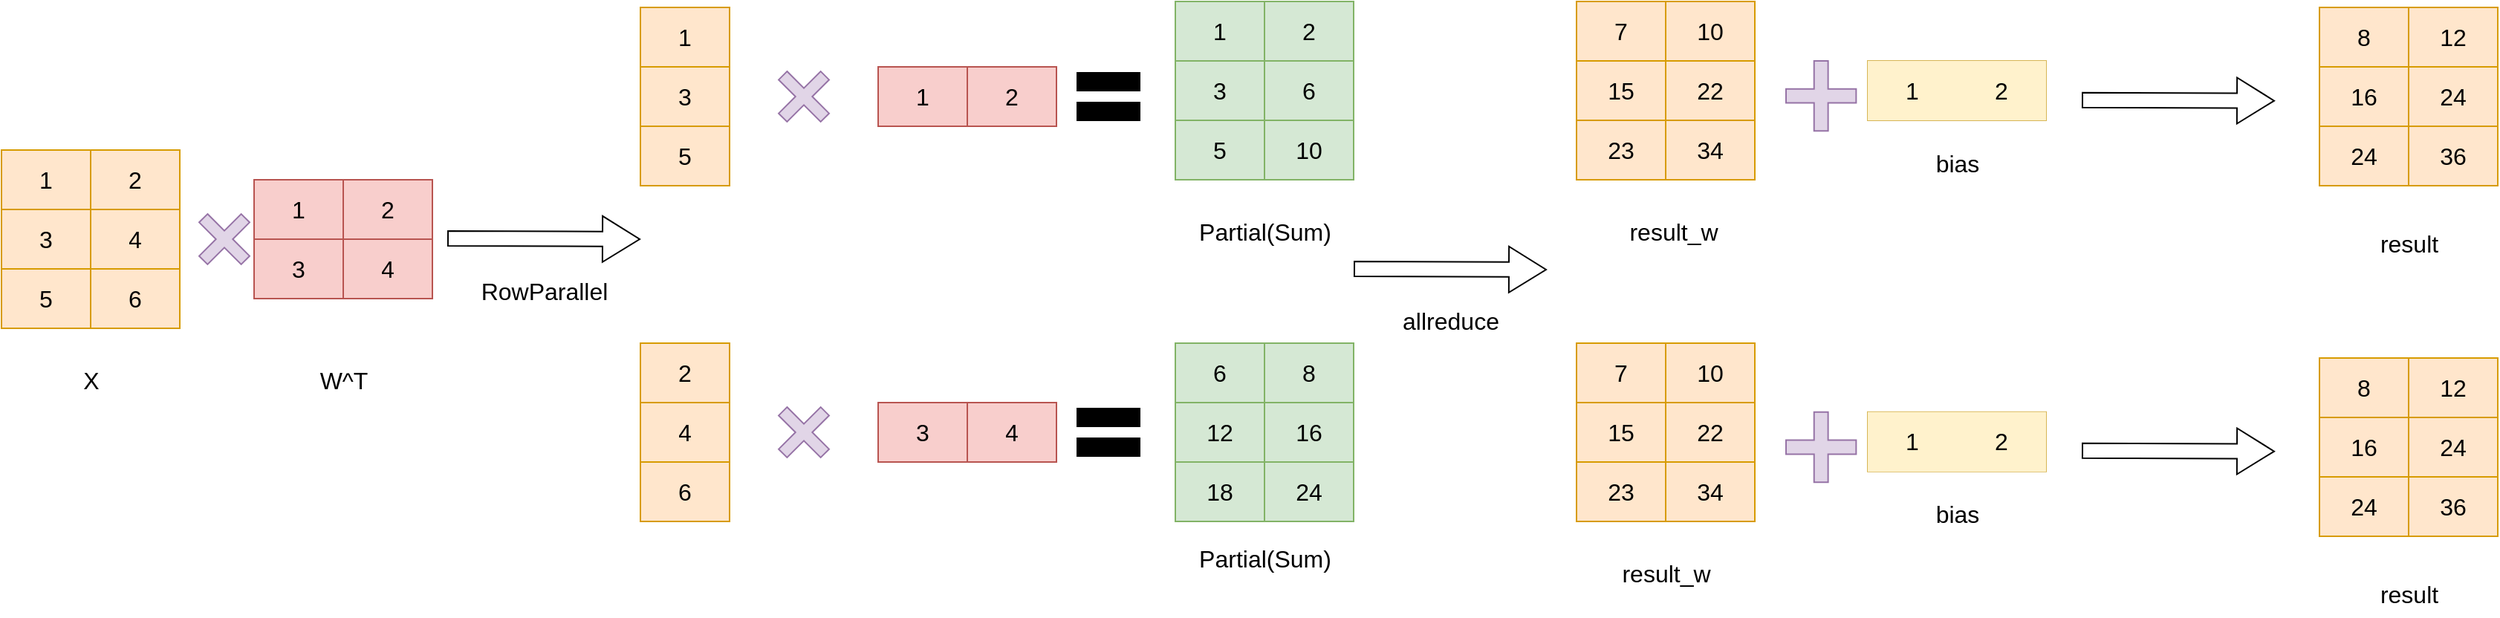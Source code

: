 <mxfile version="28.1.1">
  <diagram name="第 1 页" id="ElAiNFyT3u-cyWRHXG5E">
    <mxGraphModel dx="2297" dy="1146" grid="1" gridSize="10" guides="1" tooltips="1" connect="1" arrows="1" fold="1" page="1" pageScale="1" pageWidth="827" pageHeight="1169" math="0" shadow="0">
      <root>
        <mxCell id="0" />
        <mxCell id="1" parent="0" />
        <mxCell id="4KJ64ysC5pXMrbkSvm6_-1" value="" style="shape=table;startSize=0;container=1;collapsible=0;childLayout=tableLayout;fontSize=16;fillColor=#ffe6cc;strokeColor=#d79b00;" parent="1" vertex="1">
          <mxGeometry x="40" y="250" width="120" height="120" as="geometry" />
        </mxCell>
        <mxCell id="4KJ64ysC5pXMrbkSvm6_-2" value="" style="shape=tableRow;horizontal=0;startSize=0;swimlaneHead=0;swimlaneBody=0;strokeColor=inherit;top=0;left=0;bottom=0;right=0;collapsible=0;dropTarget=0;fillColor=none;points=[[0,0.5],[1,0.5]];portConstraint=eastwest;fontSize=16;" parent="4KJ64ysC5pXMrbkSvm6_-1" vertex="1">
          <mxGeometry width="120" height="40" as="geometry" />
        </mxCell>
        <mxCell id="4KJ64ysC5pXMrbkSvm6_-3" value="1" style="shape=partialRectangle;html=1;whiteSpace=wrap;connectable=0;strokeColor=inherit;overflow=hidden;fillColor=none;top=0;left=0;bottom=0;right=0;pointerEvents=1;fontSize=16;" parent="4KJ64ysC5pXMrbkSvm6_-2" vertex="1">
          <mxGeometry width="60" height="40" as="geometry">
            <mxRectangle width="60" height="40" as="alternateBounds" />
          </mxGeometry>
        </mxCell>
        <mxCell id="4KJ64ysC5pXMrbkSvm6_-4" value="2" style="shape=partialRectangle;html=1;whiteSpace=wrap;connectable=0;strokeColor=inherit;overflow=hidden;fillColor=none;top=0;left=0;bottom=0;right=0;pointerEvents=1;fontSize=16;" parent="4KJ64ysC5pXMrbkSvm6_-2" vertex="1">
          <mxGeometry x="60" width="60" height="40" as="geometry">
            <mxRectangle width="60" height="40" as="alternateBounds" />
          </mxGeometry>
        </mxCell>
        <mxCell id="4KJ64ysC5pXMrbkSvm6_-5" value="" style="shape=tableRow;horizontal=0;startSize=0;swimlaneHead=0;swimlaneBody=0;strokeColor=inherit;top=0;left=0;bottom=0;right=0;collapsible=0;dropTarget=0;fillColor=none;points=[[0,0.5],[1,0.5]];portConstraint=eastwest;fontSize=16;" parent="4KJ64ysC5pXMrbkSvm6_-1" vertex="1">
          <mxGeometry y="40" width="120" height="40" as="geometry" />
        </mxCell>
        <mxCell id="4KJ64ysC5pXMrbkSvm6_-6" value="3" style="shape=partialRectangle;html=1;whiteSpace=wrap;connectable=0;strokeColor=inherit;overflow=hidden;fillColor=none;top=0;left=0;bottom=0;right=0;pointerEvents=1;fontSize=16;" parent="4KJ64ysC5pXMrbkSvm6_-5" vertex="1">
          <mxGeometry width="60" height="40" as="geometry">
            <mxRectangle width="60" height="40" as="alternateBounds" />
          </mxGeometry>
        </mxCell>
        <mxCell id="4KJ64ysC5pXMrbkSvm6_-7" value="4" style="shape=partialRectangle;html=1;whiteSpace=wrap;connectable=0;strokeColor=inherit;overflow=hidden;fillColor=none;top=0;left=0;bottom=0;right=0;pointerEvents=1;fontSize=16;" parent="4KJ64ysC5pXMrbkSvm6_-5" vertex="1">
          <mxGeometry x="60" width="60" height="40" as="geometry">
            <mxRectangle width="60" height="40" as="alternateBounds" />
          </mxGeometry>
        </mxCell>
        <mxCell id="4KJ64ysC5pXMrbkSvm6_-8" value="" style="shape=tableRow;horizontal=0;startSize=0;swimlaneHead=0;swimlaneBody=0;strokeColor=inherit;top=0;left=0;bottom=0;right=0;collapsible=0;dropTarget=0;fillColor=none;points=[[0,0.5],[1,0.5]];portConstraint=eastwest;fontSize=16;" parent="4KJ64ysC5pXMrbkSvm6_-1" vertex="1">
          <mxGeometry y="80" width="120" height="40" as="geometry" />
        </mxCell>
        <mxCell id="4KJ64ysC5pXMrbkSvm6_-9" value="5" style="shape=partialRectangle;html=1;whiteSpace=wrap;connectable=0;strokeColor=inherit;overflow=hidden;fillColor=none;top=0;left=0;bottom=0;right=0;pointerEvents=1;fontSize=16;" parent="4KJ64ysC5pXMrbkSvm6_-8" vertex="1">
          <mxGeometry width="60" height="40" as="geometry">
            <mxRectangle width="60" height="40" as="alternateBounds" />
          </mxGeometry>
        </mxCell>
        <mxCell id="4KJ64ysC5pXMrbkSvm6_-10" value="6" style="shape=partialRectangle;html=1;whiteSpace=wrap;connectable=0;strokeColor=inherit;overflow=hidden;fillColor=none;top=0;left=0;bottom=0;right=0;pointerEvents=1;fontSize=16;" parent="4KJ64ysC5pXMrbkSvm6_-8" vertex="1">
          <mxGeometry x="60" width="60" height="40" as="geometry">
            <mxRectangle width="60" height="40" as="alternateBounds" />
          </mxGeometry>
        </mxCell>
        <mxCell id="4KJ64ysC5pXMrbkSvm6_-11" value="" style="shape=table;startSize=0;container=1;collapsible=0;childLayout=tableLayout;fontSize=16;fillColor=#f8cecc;strokeColor=#b85450;" parent="1" vertex="1">
          <mxGeometry x="210" y="270" width="120" height="80" as="geometry" />
        </mxCell>
        <mxCell id="4KJ64ysC5pXMrbkSvm6_-12" value="" style="shape=tableRow;horizontal=0;startSize=0;swimlaneHead=0;swimlaneBody=0;strokeColor=inherit;top=0;left=0;bottom=0;right=0;collapsible=0;dropTarget=0;fillColor=none;points=[[0,0.5],[1,0.5]];portConstraint=eastwest;fontSize=16;" parent="4KJ64ysC5pXMrbkSvm6_-11" vertex="1">
          <mxGeometry width="120" height="40" as="geometry" />
        </mxCell>
        <mxCell id="4KJ64ysC5pXMrbkSvm6_-13" value="1" style="shape=partialRectangle;html=1;whiteSpace=wrap;connectable=0;strokeColor=inherit;overflow=hidden;fillColor=none;top=0;left=0;bottom=0;right=0;pointerEvents=1;fontSize=16;" parent="4KJ64ysC5pXMrbkSvm6_-12" vertex="1">
          <mxGeometry width="60" height="40" as="geometry">
            <mxRectangle width="60" height="40" as="alternateBounds" />
          </mxGeometry>
        </mxCell>
        <mxCell id="4KJ64ysC5pXMrbkSvm6_-14" value="2" style="shape=partialRectangle;html=1;whiteSpace=wrap;connectable=0;strokeColor=inherit;overflow=hidden;fillColor=none;top=0;left=0;bottom=0;right=0;pointerEvents=1;fontSize=16;" parent="4KJ64ysC5pXMrbkSvm6_-12" vertex="1">
          <mxGeometry x="60" width="60" height="40" as="geometry">
            <mxRectangle width="60" height="40" as="alternateBounds" />
          </mxGeometry>
        </mxCell>
        <mxCell id="4KJ64ysC5pXMrbkSvm6_-15" value="" style="shape=tableRow;horizontal=0;startSize=0;swimlaneHead=0;swimlaneBody=0;strokeColor=inherit;top=0;left=0;bottom=0;right=0;collapsible=0;dropTarget=0;fillColor=none;points=[[0,0.5],[1,0.5]];portConstraint=eastwest;fontSize=16;" parent="4KJ64ysC5pXMrbkSvm6_-11" vertex="1">
          <mxGeometry y="40" width="120" height="40" as="geometry" />
        </mxCell>
        <mxCell id="4KJ64ysC5pXMrbkSvm6_-16" value="3" style="shape=partialRectangle;html=1;whiteSpace=wrap;connectable=0;strokeColor=inherit;overflow=hidden;fillColor=none;top=0;left=0;bottom=0;right=0;pointerEvents=1;fontSize=16;" parent="4KJ64ysC5pXMrbkSvm6_-15" vertex="1">
          <mxGeometry width="60" height="40" as="geometry">
            <mxRectangle width="60" height="40" as="alternateBounds" />
          </mxGeometry>
        </mxCell>
        <mxCell id="4KJ64ysC5pXMrbkSvm6_-17" value="4" style="shape=partialRectangle;html=1;whiteSpace=wrap;connectable=0;strokeColor=inherit;overflow=hidden;fillColor=none;top=0;left=0;bottom=0;right=0;pointerEvents=1;fontSize=16;" parent="4KJ64ysC5pXMrbkSvm6_-15" vertex="1">
          <mxGeometry x="60" width="60" height="40" as="geometry">
            <mxRectangle width="60" height="40" as="alternateBounds" />
          </mxGeometry>
        </mxCell>
        <mxCell id="4KJ64ysC5pXMrbkSvm6_-18" value="X" style="text;html=1;align=center;verticalAlign=middle;resizable=0;points=[];autosize=1;strokeColor=none;fillColor=none;fontSize=16;" parent="1" vertex="1">
          <mxGeometry x="85" y="390" width="30" height="30" as="geometry" />
        </mxCell>
        <mxCell id="4KJ64ysC5pXMrbkSvm6_-19" value="W^T" style="text;html=1;align=center;verticalAlign=middle;resizable=0;points=[];autosize=1;strokeColor=none;fillColor=none;fontSize=16;" parent="1" vertex="1">
          <mxGeometry x="240" y="390" width="60" height="30" as="geometry" />
        </mxCell>
        <mxCell id="4KJ64ysC5pXMrbkSvm6_-20" value="" style="shape=flexArrow;endArrow=classic;html=1;rounded=0;fontSize=12;startSize=8;endSize=8;curved=1;" parent="1" edge="1">
          <mxGeometry width="50" height="50" relative="1" as="geometry">
            <mxPoint x="340" y="309.5" as="sourcePoint" />
            <mxPoint x="470" y="310" as="targetPoint" />
          </mxGeometry>
        </mxCell>
        <mxCell id="4KJ64ysC5pXMrbkSvm6_-21" value="RowParallel" style="text;html=1;align=center;verticalAlign=middle;resizable=0;points=[];autosize=1;strokeColor=none;fillColor=none;fontSize=16;" parent="1" vertex="1">
          <mxGeometry x="350" y="330" width="110" height="30" as="geometry" />
        </mxCell>
        <mxCell id="4KJ64ysC5pXMrbkSvm6_-22" value="" style="shape=table;startSize=0;container=1;collapsible=0;childLayout=tableLayout;fontSize=16;fillColor=#ffe6cc;strokeColor=#d79b00;" parent="1" vertex="1">
          <mxGeometry x="470" y="154" width="60" height="120" as="geometry" />
        </mxCell>
        <mxCell id="4KJ64ysC5pXMrbkSvm6_-23" value="" style="shape=tableRow;horizontal=0;startSize=0;swimlaneHead=0;swimlaneBody=0;strokeColor=inherit;top=0;left=0;bottom=0;right=0;collapsible=0;dropTarget=0;fillColor=none;points=[[0,0.5],[1,0.5]];portConstraint=eastwest;fontSize=16;" parent="4KJ64ysC5pXMrbkSvm6_-22" vertex="1">
          <mxGeometry width="60" height="40" as="geometry" />
        </mxCell>
        <mxCell id="4KJ64ysC5pXMrbkSvm6_-24" value="1" style="shape=partialRectangle;html=1;whiteSpace=wrap;connectable=0;strokeColor=inherit;overflow=hidden;fillColor=none;top=0;left=0;bottom=0;right=0;pointerEvents=1;fontSize=16;" parent="4KJ64ysC5pXMrbkSvm6_-23" vertex="1">
          <mxGeometry width="60" height="40" as="geometry">
            <mxRectangle width="60" height="40" as="alternateBounds" />
          </mxGeometry>
        </mxCell>
        <mxCell id="4KJ64ysC5pXMrbkSvm6_-25" value="" style="shape=tableRow;horizontal=0;startSize=0;swimlaneHead=0;swimlaneBody=0;strokeColor=inherit;top=0;left=0;bottom=0;right=0;collapsible=0;dropTarget=0;fillColor=none;points=[[0,0.5],[1,0.5]];portConstraint=eastwest;fontSize=16;" parent="4KJ64ysC5pXMrbkSvm6_-22" vertex="1">
          <mxGeometry y="40" width="60" height="40" as="geometry" />
        </mxCell>
        <mxCell id="4KJ64ysC5pXMrbkSvm6_-26" value="3" style="shape=partialRectangle;html=1;whiteSpace=wrap;connectable=0;strokeColor=inherit;overflow=hidden;fillColor=none;top=0;left=0;bottom=0;right=0;pointerEvents=1;fontSize=16;" parent="4KJ64ysC5pXMrbkSvm6_-25" vertex="1">
          <mxGeometry width="60" height="40" as="geometry">
            <mxRectangle width="60" height="40" as="alternateBounds" />
          </mxGeometry>
        </mxCell>
        <mxCell id="4KJ64ysC5pXMrbkSvm6_-27" value="" style="shape=tableRow;horizontal=0;startSize=0;swimlaneHead=0;swimlaneBody=0;strokeColor=inherit;top=0;left=0;bottom=0;right=0;collapsible=0;dropTarget=0;fillColor=none;points=[[0,0.5],[1,0.5]];portConstraint=eastwest;fontSize=16;" parent="4KJ64ysC5pXMrbkSvm6_-22" vertex="1">
          <mxGeometry y="80" width="60" height="40" as="geometry" />
        </mxCell>
        <mxCell id="4KJ64ysC5pXMrbkSvm6_-28" value="5" style="shape=partialRectangle;html=1;whiteSpace=wrap;connectable=0;strokeColor=inherit;overflow=hidden;fillColor=none;top=0;left=0;bottom=0;right=0;pointerEvents=1;fontSize=16;" parent="4KJ64ysC5pXMrbkSvm6_-27" vertex="1">
          <mxGeometry width="60" height="40" as="geometry">
            <mxRectangle width="60" height="40" as="alternateBounds" />
          </mxGeometry>
        </mxCell>
        <mxCell id="4KJ64ysC5pXMrbkSvm6_-29" value="" style="shape=cross;whiteSpace=wrap;html=1;rotation=45;fillColor=#e1d5e7;strokeColor=#9673a6;" parent="1" vertex="1">
          <mxGeometry x="170" y="290" width="40" height="40" as="geometry" />
        </mxCell>
        <mxCell id="4KJ64ysC5pXMrbkSvm6_-30" value="" style="shape=cross;whiteSpace=wrap;html=1;rotation=45;fillColor=#e1d5e7;strokeColor=#9673a6;" parent="1" vertex="1">
          <mxGeometry x="560.004" y="194.004" width="40" height="40" as="geometry" />
        </mxCell>
        <mxCell id="4KJ64ysC5pXMrbkSvm6_-31" value="" style="shape=cross;whiteSpace=wrap;html=1;rotation=45;fillColor=#e1d5e7;strokeColor=#9673a6;" parent="1" vertex="1">
          <mxGeometry x="560.004" y="420.004" width="40" height="40" as="geometry" />
        </mxCell>
        <mxCell id="4KJ64ysC5pXMrbkSvm6_-32" value="" style="shape=table;startSize=0;container=1;collapsible=0;childLayout=tableLayout;fontSize=16;fillColor=#ffe6cc;strokeColor=#d79b00;" parent="1" vertex="1">
          <mxGeometry x="470" y="380" width="60" height="120" as="geometry" />
        </mxCell>
        <mxCell id="4KJ64ysC5pXMrbkSvm6_-33" value="" style="shape=tableRow;horizontal=0;startSize=0;swimlaneHead=0;swimlaneBody=0;strokeColor=inherit;top=0;left=0;bottom=0;right=0;collapsible=0;dropTarget=0;fillColor=none;points=[[0,0.5],[1,0.5]];portConstraint=eastwest;fontSize=16;" parent="4KJ64ysC5pXMrbkSvm6_-32" vertex="1">
          <mxGeometry width="60" height="40" as="geometry" />
        </mxCell>
        <mxCell id="4KJ64ysC5pXMrbkSvm6_-34" value="2" style="shape=partialRectangle;html=1;whiteSpace=wrap;connectable=0;strokeColor=inherit;overflow=hidden;fillColor=none;top=0;left=0;bottom=0;right=0;pointerEvents=1;fontSize=16;" parent="4KJ64ysC5pXMrbkSvm6_-33" vertex="1">
          <mxGeometry width="60" height="40" as="geometry">
            <mxRectangle width="60" height="40" as="alternateBounds" />
          </mxGeometry>
        </mxCell>
        <mxCell id="4KJ64ysC5pXMrbkSvm6_-35" value="" style="shape=tableRow;horizontal=0;startSize=0;swimlaneHead=0;swimlaneBody=0;strokeColor=inherit;top=0;left=0;bottom=0;right=0;collapsible=0;dropTarget=0;fillColor=none;points=[[0,0.5],[1,0.5]];portConstraint=eastwest;fontSize=16;" parent="4KJ64ysC5pXMrbkSvm6_-32" vertex="1">
          <mxGeometry y="40" width="60" height="40" as="geometry" />
        </mxCell>
        <mxCell id="4KJ64ysC5pXMrbkSvm6_-36" value="4" style="shape=partialRectangle;html=1;whiteSpace=wrap;connectable=0;strokeColor=inherit;overflow=hidden;fillColor=none;top=0;left=0;bottom=0;right=0;pointerEvents=1;fontSize=16;" parent="4KJ64ysC5pXMrbkSvm6_-35" vertex="1">
          <mxGeometry width="60" height="40" as="geometry">
            <mxRectangle width="60" height="40" as="alternateBounds" />
          </mxGeometry>
        </mxCell>
        <mxCell id="4KJ64ysC5pXMrbkSvm6_-37" value="" style="shape=tableRow;horizontal=0;startSize=0;swimlaneHead=0;swimlaneBody=0;strokeColor=inherit;top=0;left=0;bottom=0;right=0;collapsible=0;dropTarget=0;fillColor=none;points=[[0,0.5],[1,0.5]];portConstraint=eastwest;fontSize=16;" parent="4KJ64ysC5pXMrbkSvm6_-32" vertex="1">
          <mxGeometry y="80" width="60" height="40" as="geometry" />
        </mxCell>
        <mxCell id="4KJ64ysC5pXMrbkSvm6_-38" value="6" style="shape=partialRectangle;html=1;whiteSpace=wrap;connectable=0;strokeColor=inherit;overflow=hidden;fillColor=none;top=0;left=0;bottom=0;right=0;pointerEvents=1;fontSize=16;" parent="4KJ64ysC5pXMrbkSvm6_-37" vertex="1">
          <mxGeometry width="60" height="40" as="geometry">
            <mxRectangle width="60" height="40" as="alternateBounds" />
          </mxGeometry>
        </mxCell>
        <mxCell id="4KJ64ysC5pXMrbkSvm6_-39" value="" style="shape=partialRectangle;whiteSpace=wrap;html=1;left=0;right=0;fillColor=none;strokeWidth=13;" parent="1" vertex="1">
          <mxGeometry x="770" y="204" width="30" height="20" as="geometry" />
        </mxCell>
        <mxCell id="4KJ64ysC5pXMrbkSvm6_-40" value="" style="shape=partialRectangle;whiteSpace=wrap;html=1;left=0;right=0;fillColor=none;strokeWidth=13;" parent="1" vertex="1">
          <mxGeometry x="770" y="430" width="30" height="20" as="geometry" />
        </mxCell>
        <mxCell id="4KJ64ysC5pXMrbkSvm6_-41" value="" style="shape=table;startSize=0;container=1;collapsible=0;childLayout=tableLayout;fontSize=16;fillColor=#d5e8d4;strokeColor=#82b366;" parent="1" vertex="1">
          <mxGeometry x="830" y="150" width="120" height="120" as="geometry" />
        </mxCell>
        <mxCell id="4KJ64ysC5pXMrbkSvm6_-42" value="" style="shape=tableRow;horizontal=0;startSize=0;swimlaneHead=0;swimlaneBody=0;strokeColor=inherit;top=0;left=0;bottom=0;right=0;collapsible=0;dropTarget=0;fillColor=none;points=[[0,0.5],[1,0.5]];portConstraint=eastwest;fontSize=16;" parent="4KJ64ysC5pXMrbkSvm6_-41" vertex="1">
          <mxGeometry width="120" height="40" as="geometry" />
        </mxCell>
        <mxCell id="4KJ64ysC5pXMrbkSvm6_-43" value="1" style="shape=partialRectangle;html=1;whiteSpace=wrap;connectable=0;strokeColor=inherit;overflow=hidden;fillColor=none;top=0;left=0;bottom=0;right=0;pointerEvents=1;fontSize=16;" parent="4KJ64ysC5pXMrbkSvm6_-42" vertex="1">
          <mxGeometry width="60" height="40" as="geometry">
            <mxRectangle width="60" height="40" as="alternateBounds" />
          </mxGeometry>
        </mxCell>
        <mxCell id="4KJ64ysC5pXMrbkSvm6_-44" value="2" style="shape=partialRectangle;html=1;whiteSpace=wrap;connectable=0;strokeColor=inherit;overflow=hidden;fillColor=none;top=0;left=0;bottom=0;right=0;pointerEvents=1;fontSize=16;" parent="4KJ64ysC5pXMrbkSvm6_-42" vertex="1">
          <mxGeometry x="60" width="60" height="40" as="geometry">
            <mxRectangle width="60" height="40" as="alternateBounds" />
          </mxGeometry>
        </mxCell>
        <mxCell id="4KJ64ysC5pXMrbkSvm6_-45" value="" style="shape=tableRow;horizontal=0;startSize=0;swimlaneHead=0;swimlaneBody=0;strokeColor=inherit;top=0;left=0;bottom=0;right=0;collapsible=0;dropTarget=0;fillColor=none;points=[[0,0.5],[1,0.5]];portConstraint=eastwest;fontSize=16;" parent="4KJ64ysC5pXMrbkSvm6_-41" vertex="1">
          <mxGeometry y="40" width="120" height="40" as="geometry" />
        </mxCell>
        <mxCell id="4KJ64ysC5pXMrbkSvm6_-46" value="3" style="shape=partialRectangle;html=1;whiteSpace=wrap;connectable=0;strokeColor=inherit;overflow=hidden;fillColor=none;top=0;left=0;bottom=0;right=0;pointerEvents=1;fontSize=16;" parent="4KJ64ysC5pXMrbkSvm6_-45" vertex="1">
          <mxGeometry width="60" height="40" as="geometry">
            <mxRectangle width="60" height="40" as="alternateBounds" />
          </mxGeometry>
        </mxCell>
        <mxCell id="4KJ64ysC5pXMrbkSvm6_-47" value="6" style="shape=partialRectangle;html=1;whiteSpace=wrap;connectable=0;strokeColor=inherit;overflow=hidden;fillColor=none;top=0;left=0;bottom=0;right=0;pointerEvents=1;fontSize=16;" parent="4KJ64ysC5pXMrbkSvm6_-45" vertex="1">
          <mxGeometry x="60" width="60" height="40" as="geometry">
            <mxRectangle width="60" height="40" as="alternateBounds" />
          </mxGeometry>
        </mxCell>
        <mxCell id="4KJ64ysC5pXMrbkSvm6_-48" value="" style="shape=tableRow;horizontal=0;startSize=0;swimlaneHead=0;swimlaneBody=0;strokeColor=inherit;top=0;left=0;bottom=0;right=0;collapsible=0;dropTarget=0;fillColor=none;points=[[0,0.5],[1,0.5]];portConstraint=eastwest;fontSize=16;" parent="4KJ64ysC5pXMrbkSvm6_-41" vertex="1">
          <mxGeometry y="80" width="120" height="40" as="geometry" />
        </mxCell>
        <mxCell id="4KJ64ysC5pXMrbkSvm6_-49" value="5" style="shape=partialRectangle;html=1;whiteSpace=wrap;connectable=0;strokeColor=inherit;overflow=hidden;fillColor=none;top=0;left=0;bottom=0;right=0;pointerEvents=1;fontSize=16;" parent="4KJ64ysC5pXMrbkSvm6_-48" vertex="1">
          <mxGeometry width="60" height="40" as="geometry">
            <mxRectangle width="60" height="40" as="alternateBounds" />
          </mxGeometry>
        </mxCell>
        <mxCell id="4KJ64ysC5pXMrbkSvm6_-50" value="10" style="shape=partialRectangle;html=1;whiteSpace=wrap;connectable=0;strokeColor=inherit;overflow=hidden;fillColor=none;top=0;left=0;bottom=0;right=0;pointerEvents=1;fontSize=16;" parent="4KJ64ysC5pXMrbkSvm6_-48" vertex="1">
          <mxGeometry x="60" width="60" height="40" as="geometry">
            <mxRectangle width="60" height="40" as="alternateBounds" />
          </mxGeometry>
        </mxCell>
        <mxCell id="4KJ64ysC5pXMrbkSvm6_-51" value="" style="shape=table;startSize=0;container=1;collapsible=0;childLayout=tableLayout;fontSize=16;fillColor=#d5e8d4;strokeColor=#82b366;" parent="1" vertex="1">
          <mxGeometry x="830" y="380" width="120" height="120" as="geometry" />
        </mxCell>
        <mxCell id="4KJ64ysC5pXMrbkSvm6_-52" value="" style="shape=tableRow;horizontal=0;startSize=0;swimlaneHead=0;swimlaneBody=0;strokeColor=inherit;top=0;left=0;bottom=0;right=0;collapsible=0;dropTarget=0;fillColor=none;points=[[0,0.5],[1,0.5]];portConstraint=eastwest;fontSize=16;" parent="4KJ64ysC5pXMrbkSvm6_-51" vertex="1">
          <mxGeometry width="120" height="40" as="geometry" />
        </mxCell>
        <mxCell id="4KJ64ysC5pXMrbkSvm6_-53" value="6" style="shape=partialRectangle;html=1;whiteSpace=wrap;connectable=0;strokeColor=inherit;overflow=hidden;fillColor=none;top=0;left=0;bottom=0;right=0;pointerEvents=1;fontSize=16;" parent="4KJ64ysC5pXMrbkSvm6_-52" vertex="1">
          <mxGeometry width="60" height="40" as="geometry">
            <mxRectangle width="60" height="40" as="alternateBounds" />
          </mxGeometry>
        </mxCell>
        <mxCell id="4KJ64ysC5pXMrbkSvm6_-54" value="8" style="shape=partialRectangle;html=1;whiteSpace=wrap;connectable=0;strokeColor=inherit;overflow=hidden;fillColor=none;top=0;left=0;bottom=0;right=0;pointerEvents=1;fontSize=16;" parent="4KJ64ysC5pXMrbkSvm6_-52" vertex="1">
          <mxGeometry x="60" width="60" height="40" as="geometry">
            <mxRectangle width="60" height="40" as="alternateBounds" />
          </mxGeometry>
        </mxCell>
        <mxCell id="4KJ64ysC5pXMrbkSvm6_-55" value="" style="shape=tableRow;horizontal=0;startSize=0;swimlaneHead=0;swimlaneBody=0;strokeColor=inherit;top=0;left=0;bottom=0;right=0;collapsible=0;dropTarget=0;fillColor=none;points=[[0,0.5],[1,0.5]];portConstraint=eastwest;fontSize=16;" parent="4KJ64ysC5pXMrbkSvm6_-51" vertex="1">
          <mxGeometry y="40" width="120" height="40" as="geometry" />
        </mxCell>
        <mxCell id="4KJ64ysC5pXMrbkSvm6_-56" value="12" style="shape=partialRectangle;html=1;whiteSpace=wrap;connectable=0;strokeColor=inherit;overflow=hidden;fillColor=none;top=0;left=0;bottom=0;right=0;pointerEvents=1;fontSize=16;" parent="4KJ64ysC5pXMrbkSvm6_-55" vertex="1">
          <mxGeometry width="60" height="40" as="geometry">
            <mxRectangle width="60" height="40" as="alternateBounds" />
          </mxGeometry>
        </mxCell>
        <mxCell id="4KJ64ysC5pXMrbkSvm6_-57" value="16" style="shape=partialRectangle;html=1;whiteSpace=wrap;connectable=0;strokeColor=inherit;overflow=hidden;fillColor=none;top=0;left=0;bottom=0;right=0;pointerEvents=1;fontSize=16;" parent="4KJ64ysC5pXMrbkSvm6_-55" vertex="1">
          <mxGeometry x="60" width="60" height="40" as="geometry">
            <mxRectangle width="60" height="40" as="alternateBounds" />
          </mxGeometry>
        </mxCell>
        <mxCell id="4KJ64ysC5pXMrbkSvm6_-58" value="" style="shape=tableRow;horizontal=0;startSize=0;swimlaneHead=0;swimlaneBody=0;strokeColor=inherit;top=0;left=0;bottom=0;right=0;collapsible=0;dropTarget=0;fillColor=none;points=[[0,0.5],[1,0.5]];portConstraint=eastwest;fontSize=16;" parent="4KJ64ysC5pXMrbkSvm6_-51" vertex="1">
          <mxGeometry y="80" width="120" height="40" as="geometry" />
        </mxCell>
        <mxCell id="4KJ64ysC5pXMrbkSvm6_-59" value="18" style="shape=partialRectangle;html=1;whiteSpace=wrap;connectable=0;strokeColor=inherit;overflow=hidden;fillColor=none;top=0;left=0;bottom=0;right=0;pointerEvents=1;fontSize=16;" parent="4KJ64ysC5pXMrbkSvm6_-58" vertex="1">
          <mxGeometry width="60" height="40" as="geometry">
            <mxRectangle width="60" height="40" as="alternateBounds" />
          </mxGeometry>
        </mxCell>
        <mxCell id="4KJ64ysC5pXMrbkSvm6_-60" value="24" style="shape=partialRectangle;html=1;whiteSpace=wrap;connectable=0;strokeColor=inherit;overflow=hidden;fillColor=none;top=0;left=0;bottom=0;right=0;pointerEvents=1;fontSize=16;" parent="4KJ64ysC5pXMrbkSvm6_-58" vertex="1">
          <mxGeometry x="60" width="60" height="40" as="geometry">
            <mxRectangle width="60" height="40" as="alternateBounds" />
          </mxGeometry>
        </mxCell>
        <mxCell id="4KJ64ysC5pXMrbkSvm6_-61" value="Partial(Sum)" style="text;html=1;align=center;verticalAlign=middle;resizable=0;points=[];autosize=1;strokeColor=none;fillColor=none;fontSize=16;" parent="1" vertex="1">
          <mxGeometry x="835" y="290" width="110" height="30" as="geometry" />
        </mxCell>
        <mxCell id="4KJ64ysC5pXMrbkSvm6_-62" value="" style="shape=table;startSize=0;container=1;collapsible=0;childLayout=tableLayout;fontSize=16;fillColor=#ffe6cc;strokeColor=#d79b00;" parent="1" vertex="1">
          <mxGeometry x="1600" y="154.0" width="120" height="120" as="geometry" />
        </mxCell>
        <mxCell id="4KJ64ysC5pXMrbkSvm6_-63" value="" style="shape=tableRow;horizontal=0;startSize=0;swimlaneHead=0;swimlaneBody=0;strokeColor=inherit;top=0;left=0;bottom=0;right=0;collapsible=0;dropTarget=0;fillColor=none;points=[[0,0.5],[1,0.5]];portConstraint=eastwest;fontSize=16;" parent="4KJ64ysC5pXMrbkSvm6_-62" vertex="1">
          <mxGeometry width="120" height="40" as="geometry" />
        </mxCell>
        <mxCell id="4KJ64ysC5pXMrbkSvm6_-64" value="8" style="shape=partialRectangle;html=1;whiteSpace=wrap;connectable=0;strokeColor=inherit;overflow=hidden;fillColor=none;top=0;left=0;bottom=0;right=0;pointerEvents=1;fontSize=16;" parent="4KJ64ysC5pXMrbkSvm6_-63" vertex="1">
          <mxGeometry width="60" height="40" as="geometry">
            <mxRectangle width="60" height="40" as="alternateBounds" />
          </mxGeometry>
        </mxCell>
        <mxCell id="4KJ64ysC5pXMrbkSvm6_-65" value="12" style="shape=partialRectangle;html=1;whiteSpace=wrap;connectable=0;strokeColor=inherit;overflow=hidden;fillColor=none;top=0;left=0;bottom=0;right=0;pointerEvents=1;fontSize=16;" parent="4KJ64ysC5pXMrbkSvm6_-63" vertex="1">
          <mxGeometry x="60" width="60" height="40" as="geometry">
            <mxRectangle width="60" height="40" as="alternateBounds" />
          </mxGeometry>
        </mxCell>
        <mxCell id="4KJ64ysC5pXMrbkSvm6_-66" value="" style="shape=tableRow;horizontal=0;startSize=0;swimlaneHead=0;swimlaneBody=0;strokeColor=inherit;top=0;left=0;bottom=0;right=0;collapsible=0;dropTarget=0;fillColor=none;points=[[0,0.5],[1,0.5]];portConstraint=eastwest;fontSize=16;" parent="4KJ64ysC5pXMrbkSvm6_-62" vertex="1">
          <mxGeometry y="40" width="120" height="40" as="geometry" />
        </mxCell>
        <mxCell id="4KJ64ysC5pXMrbkSvm6_-67" value="16" style="shape=partialRectangle;html=1;whiteSpace=wrap;connectable=0;strokeColor=inherit;overflow=hidden;fillColor=none;top=0;left=0;bottom=0;right=0;pointerEvents=1;fontSize=16;" parent="4KJ64ysC5pXMrbkSvm6_-66" vertex="1">
          <mxGeometry width="60" height="40" as="geometry">
            <mxRectangle width="60" height="40" as="alternateBounds" />
          </mxGeometry>
        </mxCell>
        <mxCell id="4KJ64ysC5pXMrbkSvm6_-68" value="24" style="shape=partialRectangle;html=1;whiteSpace=wrap;connectable=0;strokeColor=inherit;overflow=hidden;fillColor=none;top=0;left=0;bottom=0;right=0;pointerEvents=1;fontSize=16;" parent="4KJ64ysC5pXMrbkSvm6_-66" vertex="1">
          <mxGeometry x="60" width="60" height="40" as="geometry">
            <mxRectangle width="60" height="40" as="alternateBounds" />
          </mxGeometry>
        </mxCell>
        <mxCell id="4KJ64ysC5pXMrbkSvm6_-69" value="" style="shape=tableRow;horizontal=0;startSize=0;swimlaneHead=0;swimlaneBody=0;strokeColor=inherit;top=0;left=0;bottom=0;right=0;collapsible=0;dropTarget=0;fillColor=none;points=[[0,0.5],[1,0.5]];portConstraint=eastwest;fontSize=16;" parent="4KJ64ysC5pXMrbkSvm6_-62" vertex="1">
          <mxGeometry y="80" width="120" height="40" as="geometry" />
        </mxCell>
        <mxCell id="4KJ64ysC5pXMrbkSvm6_-70" value="24" style="shape=partialRectangle;html=1;whiteSpace=wrap;connectable=0;strokeColor=inherit;overflow=hidden;fillColor=none;top=0;left=0;bottom=0;right=0;pointerEvents=1;fontSize=16;" parent="4KJ64ysC5pXMrbkSvm6_-69" vertex="1">
          <mxGeometry width="60" height="40" as="geometry">
            <mxRectangle width="60" height="40" as="alternateBounds" />
          </mxGeometry>
        </mxCell>
        <mxCell id="4KJ64ysC5pXMrbkSvm6_-71" value="36" style="shape=partialRectangle;html=1;whiteSpace=wrap;connectable=0;strokeColor=inherit;overflow=hidden;fillColor=none;top=0;left=0;bottom=0;right=0;pointerEvents=1;fontSize=16;" parent="4KJ64ysC5pXMrbkSvm6_-69" vertex="1">
          <mxGeometry x="60" width="60" height="40" as="geometry">
            <mxRectangle width="60" height="40" as="alternateBounds" />
          </mxGeometry>
        </mxCell>
        <mxCell id="4KJ64ysC5pXMrbkSvm6_-72" value="" style="shape=flexArrow;endArrow=classic;html=1;rounded=0;fontSize=12;startSize=8;endSize=8;curved=1;" parent="1" edge="1">
          <mxGeometry width="50" height="50" relative="1" as="geometry">
            <mxPoint x="950" y="330" as="sourcePoint" />
            <mxPoint x="1080" y="330.5" as="targetPoint" />
          </mxGeometry>
        </mxCell>
        <mxCell id="4KJ64ysC5pXMrbkSvm6_-73" value="result" style="text;html=1;align=center;verticalAlign=middle;resizable=0;points=[];autosize=1;strokeColor=none;fillColor=none;fontSize=16;" parent="1" vertex="1">
          <mxGeometry x="1630" y="297.59" width="60" height="30" as="geometry" />
        </mxCell>
        <mxCell id="4KJ64ysC5pXMrbkSvm6_-74" value="allreduce" style="text;html=1;align=center;verticalAlign=middle;resizable=0;points=[];autosize=1;strokeColor=none;fillColor=none;fontSize=16;" parent="1" vertex="1">
          <mxGeometry x="970" y="350" width="90" height="30" as="geometry" />
        </mxCell>
        <mxCell id="4KJ64ysC5pXMrbkSvm6_-75" value="" style="shape=table;startSize=0;container=1;collapsible=0;childLayout=tableLayout;fontSize=16;fillColor=#f8cecc;strokeColor=#b85450;" parent="1" vertex="1">
          <mxGeometry x="630" y="194" width="120" height="40" as="geometry" />
        </mxCell>
        <mxCell id="4KJ64ysC5pXMrbkSvm6_-76" value="" style="shape=tableRow;horizontal=0;startSize=0;swimlaneHead=0;swimlaneBody=0;strokeColor=inherit;top=0;left=0;bottom=0;right=0;collapsible=0;dropTarget=0;fillColor=none;points=[[0,0.5],[1,0.5]];portConstraint=eastwest;fontSize=16;" parent="4KJ64ysC5pXMrbkSvm6_-75" vertex="1">
          <mxGeometry width="120" height="40" as="geometry" />
        </mxCell>
        <mxCell id="4KJ64ysC5pXMrbkSvm6_-77" value="1" style="shape=partialRectangle;html=1;whiteSpace=wrap;connectable=0;strokeColor=inherit;overflow=hidden;fillColor=none;top=0;left=0;bottom=0;right=0;pointerEvents=1;fontSize=16;" parent="4KJ64ysC5pXMrbkSvm6_-76" vertex="1">
          <mxGeometry width="60" height="40" as="geometry">
            <mxRectangle width="60" height="40" as="alternateBounds" />
          </mxGeometry>
        </mxCell>
        <mxCell id="4KJ64ysC5pXMrbkSvm6_-78" value="2" style="shape=partialRectangle;html=1;whiteSpace=wrap;connectable=0;strokeColor=inherit;overflow=hidden;fillColor=none;top=0;left=0;bottom=0;right=0;pointerEvents=1;fontSize=16;" parent="4KJ64ysC5pXMrbkSvm6_-76" vertex="1">
          <mxGeometry x="60" width="60" height="40" as="geometry">
            <mxRectangle width="60" height="40" as="alternateBounds" />
          </mxGeometry>
        </mxCell>
        <mxCell id="4KJ64ysC5pXMrbkSvm6_-79" value="" style="shape=table;startSize=0;container=1;collapsible=0;childLayout=tableLayout;fontSize=16;fillColor=#f8cecc;strokeColor=#b85450;" parent="1" vertex="1">
          <mxGeometry x="630" y="420" width="120" height="40" as="geometry" />
        </mxCell>
        <mxCell id="4KJ64ysC5pXMrbkSvm6_-80" value="" style="shape=tableRow;horizontal=0;startSize=0;swimlaneHead=0;swimlaneBody=0;strokeColor=inherit;top=0;left=0;bottom=0;right=0;collapsible=0;dropTarget=0;fillColor=none;points=[[0,0.5],[1,0.5]];portConstraint=eastwest;fontSize=16;" parent="4KJ64ysC5pXMrbkSvm6_-79" vertex="1">
          <mxGeometry width="120" height="40" as="geometry" />
        </mxCell>
        <mxCell id="4KJ64ysC5pXMrbkSvm6_-81" value="3" style="shape=partialRectangle;html=1;whiteSpace=wrap;connectable=0;strokeColor=inherit;overflow=hidden;fillColor=none;top=0;left=0;bottom=0;right=0;pointerEvents=1;fontSize=16;" parent="4KJ64ysC5pXMrbkSvm6_-80" vertex="1">
          <mxGeometry width="60" height="40" as="geometry">
            <mxRectangle width="60" height="40" as="alternateBounds" />
          </mxGeometry>
        </mxCell>
        <mxCell id="4KJ64ysC5pXMrbkSvm6_-82" value="4" style="shape=partialRectangle;html=1;whiteSpace=wrap;connectable=0;strokeColor=inherit;overflow=hidden;fillColor=none;top=0;left=0;bottom=0;right=0;pointerEvents=1;fontSize=16;" parent="4KJ64ysC5pXMrbkSvm6_-80" vertex="1">
          <mxGeometry x="60" width="60" height="40" as="geometry">
            <mxRectangle width="60" height="40" as="alternateBounds" />
          </mxGeometry>
        </mxCell>
        <mxCell id="4KJ64ysC5pXMrbkSvm6_-83" value="Partial(Sum)" style="text;html=1;align=center;verticalAlign=middle;resizable=0;points=[];autosize=1;strokeColor=none;fillColor=none;fontSize=16;" parent="1" vertex="1">
          <mxGeometry x="835" y="510" width="110" height="30" as="geometry" />
        </mxCell>
        <mxCell id="4KJ64ysC5pXMrbkSvm6_-88" value="" style="shape=cross;whiteSpace=wrap;html=1;rotation=90;fillColor=#e1d5e7;strokeColor=#9673a6;direction=east;" parent="1" vertex="1">
          <mxGeometry x="1241" y="190.0" width="47.18" height="47.18" as="geometry" />
        </mxCell>
        <mxCell id="4KJ64ysC5pXMrbkSvm6_-89" value="" style="shape=table;startSize=0;container=1;collapsible=0;childLayout=tableLayout;fontSize=16;fillColor=#fff2cc;strokeColor=#d6b656;" parent="1" vertex="1">
          <mxGeometry x="1296" y="190.0" width="120" height="40" as="geometry" />
        </mxCell>
        <mxCell id="4KJ64ysC5pXMrbkSvm6_-90" value="" style="shape=tableRow;horizontal=0;startSize=0;swimlaneHead=0;swimlaneBody=0;strokeColor=#d6b656;top=0;left=0;bottom=0;right=0;collapsible=0;dropTarget=0;fillColor=#fff2cc;points=[[0,0.5],[1,0.5]];portConstraint=eastwest;fontSize=16;" parent="4KJ64ysC5pXMrbkSvm6_-89" vertex="1">
          <mxGeometry width="120" height="40" as="geometry" />
        </mxCell>
        <mxCell id="4KJ64ysC5pXMrbkSvm6_-91" value="1" style="shape=partialRectangle;html=1;whiteSpace=wrap;connectable=0;strokeColor=#d6b656;overflow=hidden;fillColor=#fff2cc;top=0;left=0;bottom=0;right=0;pointerEvents=1;fontSize=16;" parent="4KJ64ysC5pXMrbkSvm6_-90" vertex="1">
          <mxGeometry width="60" height="40" as="geometry">
            <mxRectangle width="60" height="40" as="alternateBounds" />
          </mxGeometry>
        </mxCell>
        <mxCell id="4KJ64ysC5pXMrbkSvm6_-92" value="2" style="shape=partialRectangle;html=1;whiteSpace=wrap;connectable=0;strokeColor=#d6b656;overflow=hidden;fillColor=#fff2cc;top=0;left=0;bottom=0;right=0;pointerEvents=1;fontSize=16;" parent="4KJ64ysC5pXMrbkSvm6_-90" vertex="1">
          <mxGeometry x="60" width="60" height="40" as="geometry">
            <mxRectangle width="60" height="40" as="alternateBounds" />
          </mxGeometry>
        </mxCell>
        <mxCell id="4KJ64ysC5pXMrbkSvm6_-111" value="result_w" style="text;html=1;align=center;verticalAlign=middle;resizable=0;points=[];autosize=1;strokeColor=none;fillColor=none;fontSize=16;" parent="1" vertex="1">
          <mxGeometry x="1125" y="290" width="80" height="30" as="geometry" />
        </mxCell>
        <mxCell id="4KJ64ysC5pXMrbkSvm6_-122" value="result_w" style="text;html=1;align=center;verticalAlign=middle;resizable=0;points=[];autosize=1;strokeColor=none;fillColor=none;fontSize=16;" parent="1" vertex="1">
          <mxGeometry x="1120" y="520" width="80" height="30" as="geometry" />
        </mxCell>
        <mxCell id="4KJ64ysC5pXMrbkSvm6_-124" value="bias" style="text;html=1;align=center;verticalAlign=middle;resizable=0;points=[];autosize=1;strokeColor=none;fillColor=none;fontSize=16;" parent="1" vertex="1">
          <mxGeometry x="1331" y="243.59" width="50" height="30" as="geometry" />
        </mxCell>
        <mxCell id="4KJ64ysC5pXMrbkSvm6_-127" value="" style="shape=table;startSize=0;container=1;collapsible=0;childLayout=tableLayout;fontSize=16;fillColor=#ffe6cc;strokeColor=#d79b00;" parent="1" vertex="1">
          <mxGeometry x="1100" y="150" width="120" height="120" as="geometry" />
        </mxCell>
        <mxCell id="4KJ64ysC5pXMrbkSvm6_-128" value="" style="shape=tableRow;horizontal=0;startSize=0;swimlaneHead=0;swimlaneBody=0;strokeColor=inherit;top=0;left=0;bottom=0;right=0;collapsible=0;dropTarget=0;fillColor=none;points=[[0,0.5],[1,0.5]];portConstraint=eastwest;fontSize=16;" parent="4KJ64ysC5pXMrbkSvm6_-127" vertex="1">
          <mxGeometry width="120" height="40" as="geometry" />
        </mxCell>
        <mxCell id="4KJ64ysC5pXMrbkSvm6_-129" value="7" style="shape=partialRectangle;html=1;whiteSpace=wrap;connectable=0;strokeColor=inherit;overflow=hidden;fillColor=none;top=0;left=0;bottom=0;right=0;pointerEvents=1;fontSize=16;" parent="4KJ64ysC5pXMrbkSvm6_-128" vertex="1">
          <mxGeometry width="60" height="40" as="geometry">
            <mxRectangle width="60" height="40" as="alternateBounds" />
          </mxGeometry>
        </mxCell>
        <mxCell id="4KJ64ysC5pXMrbkSvm6_-130" value="10" style="shape=partialRectangle;html=1;whiteSpace=wrap;connectable=0;strokeColor=inherit;overflow=hidden;fillColor=none;top=0;left=0;bottom=0;right=0;pointerEvents=1;fontSize=16;" parent="4KJ64ysC5pXMrbkSvm6_-128" vertex="1">
          <mxGeometry x="60" width="60" height="40" as="geometry">
            <mxRectangle width="60" height="40" as="alternateBounds" />
          </mxGeometry>
        </mxCell>
        <mxCell id="4KJ64ysC5pXMrbkSvm6_-131" value="" style="shape=tableRow;horizontal=0;startSize=0;swimlaneHead=0;swimlaneBody=0;strokeColor=inherit;top=0;left=0;bottom=0;right=0;collapsible=0;dropTarget=0;fillColor=none;points=[[0,0.5],[1,0.5]];portConstraint=eastwest;fontSize=16;" parent="4KJ64ysC5pXMrbkSvm6_-127" vertex="1">
          <mxGeometry y="40" width="120" height="40" as="geometry" />
        </mxCell>
        <mxCell id="4KJ64ysC5pXMrbkSvm6_-132" value="15" style="shape=partialRectangle;html=1;whiteSpace=wrap;connectable=0;strokeColor=inherit;overflow=hidden;fillColor=none;top=0;left=0;bottom=0;right=0;pointerEvents=1;fontSize=16;" parent="4KJ64ysC5pXMrbkSvm6_-131" vertex="1">
          <mxGeometry width="60" height="40" as="geometry">
            <mxRectangle width="60" height="40" as="alternateBounds" />
          </mxGeometry>
        </mxCell>
        <mxCell id="4KJ64ysC5pXMrbkSvm6_-133" value="22" style="shape=partialRectangle;html=1;whiteSpace=wrap;connectable=0;strokeColor=inherit;overflow=hidden;fillColor=none;top=0;left=0;bottom=0;right=0;pointerEvents=1;fontSize=16;" parent="4KJ64ysC5pXMrbkSvm6_-131" vertex="1">
          <mxGeometry x="60" width="60" height="40" as="geometry">
            <mxRectangle width="60" height="40" as="alternateBounds" />
          </mxGeometry>
        </mxCell>
        <mxCell id="4KJ64ysC5pXMrbkSvm6_-134" value="" style="shape=tableRow;horizontal=0;startSize=0;swimlaneHead=0;swimlaneBody=0;strokeColor=inherit;top=0;left=0;bottom=0;right=0;collapsible=0;dropTarget=0;fillColor=none;points=[[0,0.5],[1,0.5]];portConstraint=eastwest;fontSize=16;" parent="4KJ64ysC5pXMrbkSvm6_-127" vertex="1">
          <mxGeometry y="80" width="120" height="40" as="geometry" />
        </mxCell>
        <mxCell id="4KJ64ysC5pXMrbkSvm6_-135" value="23" style="shape=partialRectangle;html=1;whiteSpace=wrap;connectable=0;strokeColor=inherit;overflow=hidden;fillColor=none;top=0;left=0;bottom=0;right=0;pointerEvents=1;fontSize=16;" parent="4KJ64ysC5pXMrbkSvm6_-134" vertex="1">
          <mxGeometry width="60" height="40" as="geometry">
            <mxRectangle width="60" height="40" as="alternateBounds" />
          </mxGeometry>
        </mxCell>
        <mxCell id="4KJ64ysC5pXMrbkSvm6_-136" value="34" style="shape=partialRectangle;html=1;whiteSpace=wrap;connectable=0;strokeColor=inherit;overflow=hidden;fillColor=none;top=0;left=0;bottom=0;right=0;pointerEvents=1;fontSize=16;" parent="4KJ64ysC5pXMrbkSvm6_-134" vertex="1">
          <mxGeometry x="60" width="60" height="40" as="geometry">
            <mxRectangle width="60" height="40" as="alternateBounds" />
          </mxGeometry>
        </mxCell>
        <mxCell id="4KJ64ysC5pXMrbkSvm6_-149" value="" style="shape=table;startSize=0;container=1;collapsible=0;childLayout=tableLayout;fontSize=16;fillColor=#ffe6cc;strokeColor=#d79b00;" parent="1" vertex="1">
          <mxGeometry x="1100" y="380" width="120" height="120" as="geometry" />
        </mxCell>
        <mxCell id="4KJ64ysC5pXMrbkSvm6_-150" value="" style="shape=tableRow;horizontal=0;startSize=0;swimlaneHead=0;swimlaneBody=0;strokeColor=inherit;top=0;left=0;bottom=0;right=0;collapsible=0;dropTarget=0;fillColor=none;points=[[0,0.5],[1,0.5]];portConstraint=eastwest;fontSize=16;" parent="4KJ64ysC5pXMrbkSvm6_-149" vertex="1">
          <mxGeometry width="120" height="40" as="geometry" />
        </mxCell>
        <mxCell id="4KJ64ysC5pXMrbkSvm6_-151" value="7" style="shape=partialRectangle;html=1;whiteSpace=wrap;connectable=0;strokeColor=inherit;overflow=hidden;fillColor=none;top=0;left=0;bottom=0;right=0;pointerEvents=1;fontSize=16;" parent="4KJ64ysC5pXMrbkSvm6_-150" vertex="1">
          <mxGeometry width="60" height="40" as="geometry">
            <mxRectangle width="60" height="40" as="alternateBounds" />
          </mxGeometry>
        </mxCell>
        <mxCell id="4KJ64ysC5pXMrbkSvm6_-152" value="10" style="shape=partialRectangle;html=1;whiteSpace=wrap;connectable=0;strokeColor=inherit;overflow=hidden;fillColor=none;top=0;left=0;bottom=0;right=0;pointerEvents=1;fontSize=16;" parent="4KJ64ysC5pXMrbkSvm6_-150" vertex="1">
          <mxGeometry x="60" width="60" height="40" as="geometry">
            <mxRectangle width="60" height="40" as="alternateBounds" />
          </mxGeometry>
        </mxCell>
        <mxCell id="4KJ64ysC5pXMrbkSvm6_-153" value="" style="shape=tableRow;horizontal=0;startSize=0;swimlaneHead=0;swimlaneBody=0;strokeColor=inherit;top=0;left=0;bottom=0;right=0;collapsible=0;dropTarget=0;fillColor=none;points=[[0,0.5],[1,0.5]];portConstraint=eastwest;fontSize=16;" parent="4KJ64ysC5pXMrbkSvm6_-149" vertex="1">
          <mxGeometry y="40" width="120" height="40" as="geometry" />
        </mxCell>
        <mxCell id="4KJ64ysC5pXMrbkSvm6_-154" value="15" style="shape=partialRectangle;html=1;whiteSpace=wrap;connectable=0;strokeColor=inherit;overflow=hidden;fillColor=none;top=0;left=0;bottom=0;right=0;pointerEvents=1;fontSize=16;" parent="4KJ64ysC5pXMrbkSvm6_-153" vertex="1">
          <mxGeometry width="60" height="40" as="geometry">
            <mxRectangle width="60" height="40" as="alternateBounds" />
          </mxGeometry>
        </mxCell>
        <mxCell id="4KJ64ysC5pXMrbkSvm6_-155" value="22" style="shape=partialRectangle;html=1;whiteSpace=wrap;connectable=0;strokeColor=inherit;overflow=hidden;fillColor=none;top=0;left=0;bottom=0;right=0;pointerEvents=1;fontSize=16;" parent="4KJ64ysC5pXMrbkSvm6_-153" vertex="1">
          <mxGeometry x="60" width="60" height="40" as="geometry">
            <mxRectangle width="60" height="40" as="alternateBounds" />
          </mxGeometry>
        </mxCell>
        <mxCell id="4KJ64ysC5pXMrbkSvm6_-156" value="" style="shape=tableRow;horizontal=0;startSize=0;swimlaneHead=0;swimlaneBody=0;strokeColor=inherit;top=0;left=0;bottom=0;right=0;collapsible=0;dropTarget=0;fillColor=none;points=[[0,0.5],[1,0.5]];portConstraint=eastwest;fontSize=16;" parent="4KJ64ysC5pXMrbkSvm6_-149" vertex="1">
          <mxGeometry y="80" width="120" height="40" as="geometry" />
        </mxCell>
        <mxCell id="4KJ64ysC5pXMrbkSvm6_-157" value="23" style="shape=partialRectangle;html=1;whiteSpace=wrap;connectable=0;strokeColor=inherit;overflow=hidden;fillColor=none;top=0;left=0;bottom=0;right=0;pointerEvents=1;fontSize=16;" parent="4KJ64ysC5pXMrbkSvm6_-156" vertex="1">
          <mxGeometry width="60" height="40" as="geometry">
            <mxRectangle width="60" height="40" as="alternateBounds" />
          </mxGeometry>
        </mxCell>
        <mxCell id="4KJ64ysC5pXMrbkSvm6_-158" value="34" style="shape=partialRectangle;html=1;whiteSpace=wrap;connectable=0;strokeColor=inherit;overflow=hidden;fillColor=none;top=0;left=0;bottom=0;right=0;pointerEvents=1;fontSize=16;" parent="4KJ64ysC5pXMrbkSvm6_-156" vertex="1">
          <mxGeometry x="60" width="60" height="40" as="geometry">
            <mxRectangle width="60" height="40" as="alternateBounds" />
          </mxGeometry>
        </mxCell>
        <mxCell id="4KJ64ysC5pXMrbkSvm6_-160" value="" style="shape=flexArrow;endArrow=classic;html=1;rounded=0;fontSize=12;startSize=8;endSize=8;curved=1;" parent="1" edge="1">
          <mxGeometry width="50" height="50" relative="1" as="geometry">
            <mxPoint x="1440" y="216.34" as="sourcePoint" />
            <mxPoint x="1570" y="216.84" as="targetPoint" />
          </mxGeometry>
        </mxCell>
        <mxCell id="oEV_D6A0R_sjNzyo30Zq-1" value="" style="shape=cross;whiteSpace=wrap;html=1;rotation=90;fillColor=#e1d5e7;strokeColor=#9673a6;direction=east;" vertex="1" parent="1">
          <mxGeometry x="1241" y="426.41" width="47.18" height="47.18" as="geometry" />
        </mxCell>
        <mxCell id="oEV_D6A0R_sjNzyo30Zq-2" value="" style="shape=table;startSize=0;container=1;collapsible=0;childLayout=tableLayout;fontSize=16;fillColor=#fff2cc;strokeColor=#d6b656;" vertex="1" parent="1">
          <mxGeometry x="1296" y="426.41" width="120" height="40" as="geometry" />
        </mxCell>
        <mxCell id="oEV_D6A0R_sjNzyo30Zq-3" value="" style="shape=tableRow;horizontal=0;startSize=0;swimlaneHead=0;swimlaneBody=0;strokeColor=#d6b656;top=0;left=0;bottom=0;right=0;collapsible=0;dropTarget=0;fillColor=#fff2cc;points=[[0,0.5],[1,0.5]];portConstraint=eastwest;fontSize=16;" vertex="1" parent="oEV_D6A0R_sjNzyo30Zq-2">
          <mxGeometry width="120" height="40" as="geometry" />
        </mxCell>
        <mxCell id="oEV_D6A0R_sjNzyo30Zq-4" value="1" style="shape=partialRectangle;html=1;whiteSpace=wrap;connectable=0;strokeColor=#d6b656;overflow=hidden;fillColor=#fff2cc;top=0;left=0;bottom=0;right=0;pointerEvents=1;fontSize=16;" vertex="1" parent="oEV_D6A0R_sjNzyo30Zq-3">
          <mxGeometry width="60" height="40" as="geometry">
            <mxRectangle width="60" height="40" as="alternateBounds" />
          </mxGeometry>
        </mxCell>
        <mxCell id="oEV_D6A0R_sjNzyo30Zq-5" value="2" style="shape=partialRectangle;html=1;whiteSpace=wrap;connectable=0;strokeColor=#d6b656;overflow=hidden;fillColor=#fff2cc;top=0;left=0;bottom=0;right=0;pointerEvents=1;fontSize=16;" vertex="1" parent="oEV_D6A0R_sjNzyo30Zq-3">
          <mxGeometry x="60" width="60" height="40" as="geometry">
            <mxRectangle width="60" height="40" as="alternateBounds" />
          </mxGeometry>
        </mxCell>
        <mxCell id="oEV_D6A0R_sjNzyo30Zq-6" value="bias" style="text;html=1;align=center;verticalAlign=middle;resizable=0;points=[];autosize=1;strokeColor=none;fillColor=none;fontSize=16;" vertex="1" parent="1">
          <mxGeometry x="1331" y="480" width="50" height="30" as="geometry" />
        </mxCell>
        <mxCell id="oEV_D6A0R_sjNzyo30Zq-8" value="" style="shape=table;startSize=0;container=1;collapsible=0;childLayout=tableLayout;fontSize=16;fillColor=#ffe6cc;strokeColor=#d79b00;" vertex="1" parent="1">
          <mxGeometry x="1600" y="390" width="120" height="120" as="geometry" />
        </mxCell>
        <mxCell id="oEV_D6A0R_sjNzyo30Zq-9" value="" style="shape=tableRow;horizontal=0;startSize=0;swimlaneHead=0;swimlaneBody=0;strokeColor=inherit;top=0;left=0;bottom=0;right=0;collapsible=0;dropTarget=0;fillColor=none;points=[[0,0.5],[1,0.5]];portConstraint=eastwest;fontSize=16;" vertex="1" parent="oEV_D6A0R_sjNzyo30Zq-8">
          <mxGeometry width="120" height="40" as="geometry" />
        </mxCell>
        <mxCell id="oEV_D6A0R_sjNzyo30Zq-10" value="8" style="shape=partialRectangle;html=1;whiteSpace=wrap;connectable=0;strokeColor=inherit;overflow=hidden;fillColor=none;top=0;left=0;bottom=0;right=0;pointerEvents=1;fontSize=16;" vertex="1" parent="oEV_D6A0R_sjNzyo30Zq-9">
          <mxGeometry width="60" height="40" as="geometry">
            <mxRectangle width="60" height="40" as="alternateBounds" />
          </mxGeometry>
        </mxCell>
        <mxCell id="oEV_D6A0R_sjNzyo30Zq-11" value="12" style="shape=partialRectangle;html=1;whiteSpace=wrap;connectable=0;strokeColor=inherit;overflow=hidden;fillColor=none;top=0;left=0;bottom=0;right=0;pointerEvents=1;fontSize=16;" vertex="1" parent="oEV_D6A0R_sjNzyo30Zq-9">
          <mxGeometry x="60" width="60" height="40" as="geometry">
            <mxRectangle width="60" height="40" as="alternateBounds" />
          </mxGeometry>
        </mxCell>
        <mxCell id="oEV_D6A0R_sjNzyo30Zq-12" value="" style="shape=tableRow;horizontal=0;startSize=0;swimlaneHead=0;swimlaneBody=0;strokeColor=inherit;top=0;left=0;bottom=0;right=0;collapsible=0;dropTarget=0;fillColor=none;points=[[0,0.5],[1,0.5]];portConstraint=eastwest;fontSize=16;" vertex="1" parent="oEV_D6A0R_sjNzyo30Zq-8">
          <mxGeometry y="40" width="120" height="40" as="geometry" />
        </mxCell>
        <mxCell id="oEV_D6A0R_sjNzyo30Zq-13" value="16" style="shape=partialRectangle;html=1;whiteSpace=wrap;connectable=0;strokeColor=inherit;overflow=hidden;fillColor=none;top=0;left=0;bottom=0;right=0;pointerEvents=1;fontSize=16;" vertex="1" parent="oEV_D6A0R_sjNzyo30Zq-12">
          <mxGeometry width="60" height="40" as="geometry">
            <mxRectangle width="60" height="40" as="alternateBounds" />
          </mxGeometry>
        </mxCell>
        <mxCell id="oEV_D6A0R_sjNzyo30Zq-14" value="24" style="shape=partialRectangle;html=1;whiteSpace=wrap;connectable=0;strokeColor=inherit;overflow=hidden;fillColor=none;top=0;left=0;bottom=0;right=0;pointerEvents=1;fontSize=16;" vertex="1" parent="oEV_D6A0R_sjNzyo30Zq-12">
          <mxGeometry x="60" width="60" height="40" as="geometry">
            <mxRectangle width="60" height="40" as="alternateBounds" />
          </mxGeometry>
        </mxCell>
        <mxCell id="oEV_D6A0R_sjNzyo30Zq-15" value="" style="shape=tableRow;horizontal=0;startSize=0;swimlaneHead=0;swimlaneBody=0;strokeColor=inherit;top=0;left=0;bottom=0;right=0;collapsible=0;dropTarget=0;fillColor=none;points=[[0,0.5],[1,0.5]];portConstraint=eastwest;fontSize=16;" vertex="1" parent="oEV_D6A0R_sjNzyo30Zq-8">
          <mxGeometry y="80" width="120" height="40" as="geometry" />
        </mxCell>
        <mxCell id="oEV_D6A0R_sjNzyo30Zq-16" value="24" style="shape=partialRectangle;html=1;whiteSpace=wrap;connectable=0;strokeColor=inherit;overflow=hidden;fillColor=none;top=0;left=0;bottom=0;right=0;pointerEvents=1;fontSize=16;" vertex="1" parent="oEV_D6A0R_sjNzyo30Zq-15">
          <mxGeometry width="60" height="40" as="geometry">
            <mxRectangle width="60" height="40" as="alternateBounds" />
          </mxGeometry>
        </mxCell>
        <mxCell id="oEV_D6A0R_sjNzyo30Zq-17" value="36" style="shape=partialRectangle;html=1;whiteSpace=wrap;connectable=0;strokeColor=inherit;overflow=hidden;fillColor=none;top=0;left=0;bottom=0;right=0;pointerEvents=1;fontSize=16;" vertex="1" parent="oEV_D6A0R_sjNzyo30Zq-15">
          <mxGeometry x="60" width="60" height="40" as="geometry">
            <mxRectangle width="60" height="40" as="alternateBounds" />
          </mxGeometry>
        </mxCell>
        <mxCell id="oEV_D6A0R_sjNzyo30Zq-18" value="result" style="text;html=1;align=center;verticalAlign=middle;resizable=0;points=[];autosize=1;strokeColor=none;fillColor=none;fontSize=16;" vertex="1" parent="1">
          <mxGeometry x="1630" y="533.59" width="60" height="30" as="geometry" />
        </mxCell>
        <mxCell id="oEV_D6A0R_sjNzyo30Zq-19" value="" style="shape=flexArrow;endArrow=classic;html=1;rounded=0;fontSize=12;startSize=8;endSize=8;curved=1;" edge="1" parent="1">
          <mxGeometry width="50" height="50" relative="1" as="geometry">
            <mxPoint x="1440" y="452.34" as="sourcePoint" />
            <mxPoint x="1570" y="452.84" as="targetPoint" />
          </mxGeometry>
        </mxCell>
      </root>
    </mxGraphModel>
  </diagram>
</mxfile>
